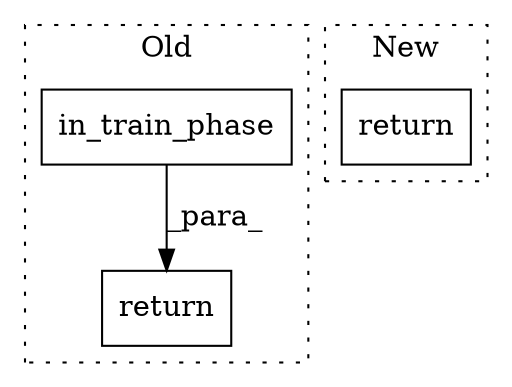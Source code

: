 digraph G {
subgraph cluster0 {
1 [label="in_train_phase" a="32" s="1837,1896" l="15,1" shape="box"];
3 [label="return" a="41" s="1822" l="7" shape="box"];
label = "Old";
style="dotted";
}
subgraph cluster1 {
2 [label="return" a="41" s="1897" l="7" shape="box"];
label = "New";
style="dotted";
}
1 -> 3 [label="_para_"];
}